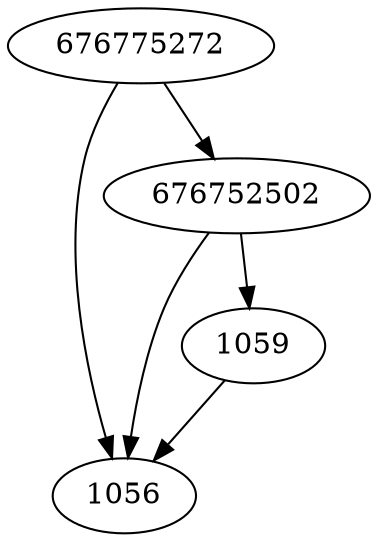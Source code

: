 strict digraph  {
676775272;
1056;
1059;
676752502;
676775272 -> 1056;
676775272 -> 676752502;
1059 -> 1056;
676752502 -> 1059;
676752502 -> 1056;
}
